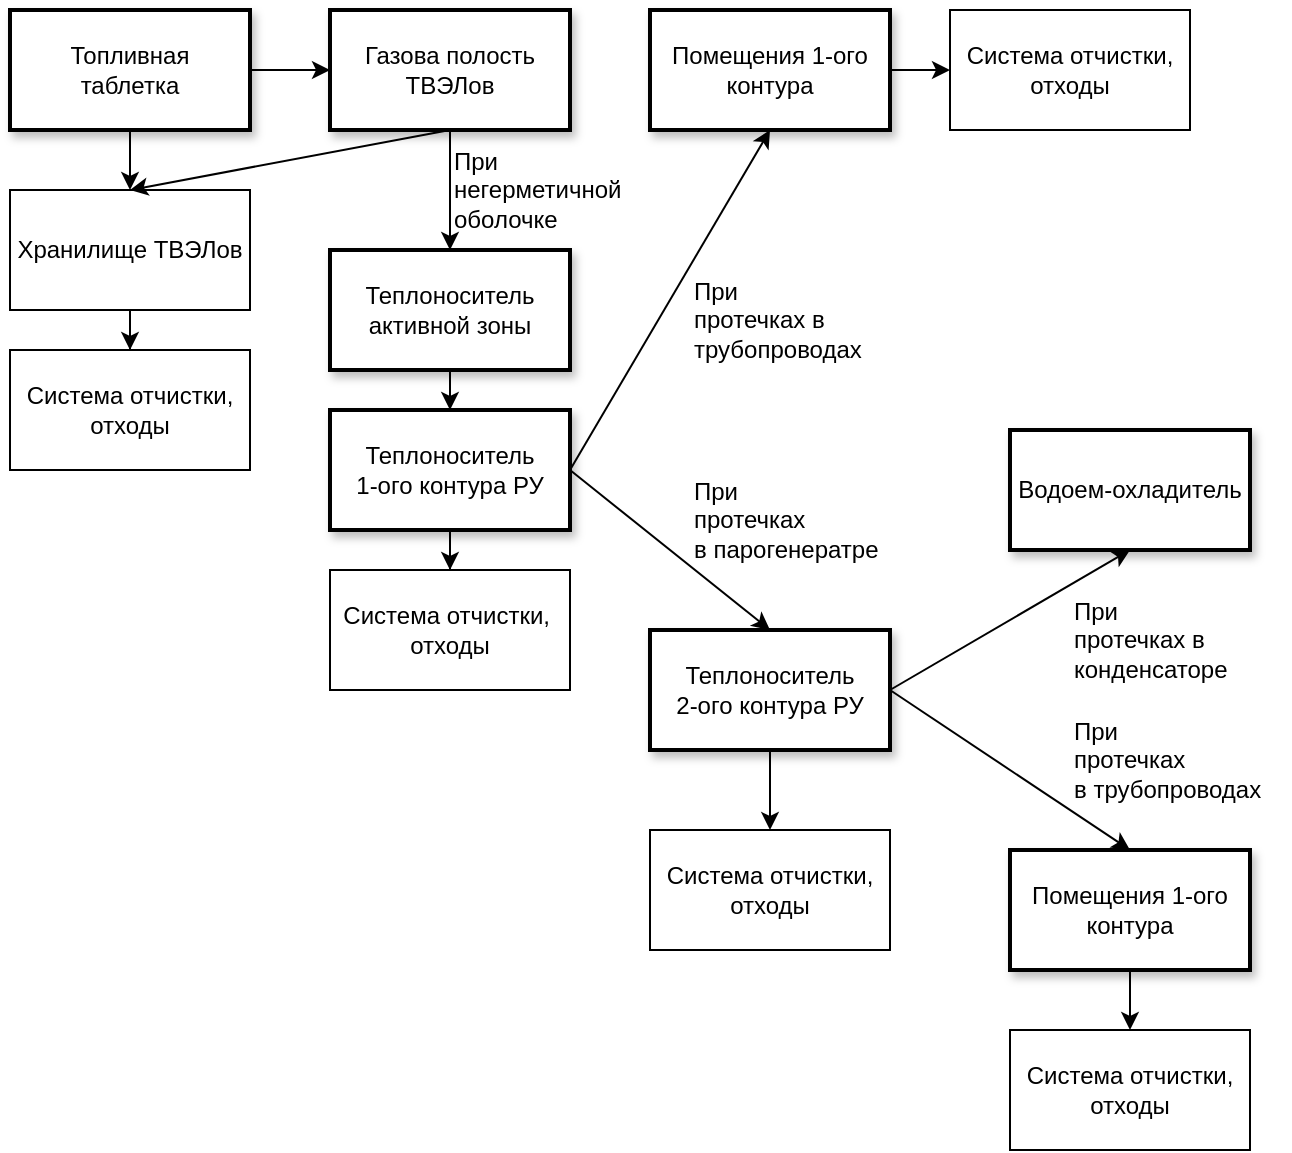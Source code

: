 <mxfile version="12.1.0" type="device" pages="1"><diagram id="dphPcDdeDGlnoH0JctVU" name="Page-1"><mxGraphModel dx="1092" dy="736" grid="1" gridSize="10" guides="1" tooltips="1" connect="1" arrows="1" fold="1" page="1" pageScale="1" pageWidth="827" pageHeight="1169" math="0" shadow="0"><root><mxCell id="0"/><mxCell id="1" parent="0"/><mxCell id="lMNTCsxSI8oTjgR_3kQ4-2" value="" style="edgeStyle=orthogonalEdgeStyle;rounded=0;orthogonalLoop=1;jettySize=auto;html=1;" edge="1" parent="1" source="Ruhdn-J0lngnXzC8ofze-1" target="lMNTCsxSI8oTjgR_3kQ4-1"><mxGeometry relative="1" as="geometry"/></mxCell><mxCell id="lMNTCsxSI8oTjgR_3kQ4-8" value="" style="edgeStyle=orthogonalEdgeStyle;rounded=0;orthogonalLoop=1;jettySize=auto;html=1;" edge="1" parent="1" source="Ruhdn-J0lngnXzC8ofze-1" target="lMNTCsxSI8oTjgR_3kQ4-7"><mxGeometry relative="1" as="geometry"/></mxCell><mxCell id="Ruhdn-J0lngnXzC8ofze-1" value="Топливная &lt;br&gt;таблетка" style="rounded=0;whiteSpace=wrap;html=1;glass=0;strokeWidth=2;shadow=1;" parent="1" vertex="1"><mxGeometry x="100" y="40" width="120" height="60" as="geometry"/></mxCell><mxCell id="lMNTCsxSI8oTjgR_3kQ4-11" value="" style="edgeStyle=orthogonalEdgeStyle;rounded=0;orthogonalLoop=1;jettySize=auto;html=1;" edge="1" parent="1" source="lMNTCsxSI8oTjgR_3kQ4-7" target="lMNTCsxSI8oTjgR_3kQ4-10"><mxGeometry relative="1" as="geometry"/></mxCell><mxCell id="lMNTCsxSI8oTjgR_3kQ4-7" value="Газова полость&lt;br&gt;ТВЭЛов" style="rounded=0;whiteSpace=wrap;html=1;strokeWidth=2;shadow=1;" vertex="1" parent="1"><mxGeometry x="260" y="40" width="120" height="60" as="geometry"/></mxCell><mxCell id="lMNTCsxSI8oTjgR_3kQ4-15" value="" style="edgeStyle=orthogonalEdgeStyle;rounded=0;orthogonalLoop=1;jettySize=auto;html=1;" edge="1" parent="1" source="lMNTCsxSI8oTjgR_3kQ4-10" target="lMNTCsxSI8oTjgR_3kQ4-14"><mxGeometry relative="1" as="geometry"/></mxCell><mxCell id="lMNTCsxSI8oTjgR_3kQ4-10" value="Теплоноситель активной зоны" style="rounded=0;whiteSpace=wrap;html=1;strokeWidth=2;shadow=1;" vertex="1" parent="1"><mxGeometry x="260" y="160" width="120" height="60" as="geometry"/></mxCell><mxCell id="lMNTCsxSI8oTjgR_3kQ4-18" value="" style="edgeStyle=orthogonalEdgeStyle;rounded=0;orthogonalLoop=1;jettySize=auto;html=1;" edge="1" parent="1" source="lMNTCsxSI8oTjgR_3kQ4-14" target="lMNTCsxSI8oTjgR_3kQ4-17"><mxGeometry relative="1" as="geometry"/></mxCell><mxCell id="lMNTCsxSI8oTjgR_3kQ4-14" value="Теплоноситель &lt;br&gt;1-ого контура РУ" style="rounded=0;whiteSpace=wrap;html=1;strokeWidth=2;shadow=1;" vertex="1" parent="1"><mxGeometry x="260" y="240" width="120" height="60" as="geometry"/></mxCell><mxCell id="lMNTCsxSI8oTjgR_3kQ4-17" value="Система отчистки,&amp;nbsp;&lt;br&gt;отходы" style="rounded=0;whiteSpace=wrap;html=1;" vertex="1" parent="1"><mxGeometry x="260" y="320" width="120" height="60" as="geometry"/></mxCell><mxCell id="lMNTCsxSI8oTjgR_3kQ4-4" value="" style="edgeStyle=orthogonalEdgeStyle;rounded=0;orthogonalLoop=1;jettySize=auto;html=1;" edge="1" parent="1" source="lMNTCsxSI8oTjgR_3kQ4-1" target="lMNTCsxSI8oTjgR_3kQ4-3"><mxGeometry relative="1" as="geometry"/></mxCell><mxCell id="lMNTCsxSI8oTjgR_3kQ4-1" value="Хранилище ТВЭЛов" style="rounded=0;whiteSpace=wrap;html=1;" vertex="1" parent="1"><mxGeometry x="100" y="130" width="120" height="60" as="geometry"/></mxCell><mxCell id="lMNTCsxSI8oTjgR_3kQ4-3" value="Система отчистки, отходы" style="rounded=0;whiteSpace=wrap;html=1;" vertex="1" parent="1"><mxGeometry x="100" y="210" width="120" height="60" as="geometry"/></mxCell><mxCell id="lMNTCsxSI8oTjgR_3kQ4-9" value="" style="endArrow=classic;html=1;entryX=0.5;entryY=0;entryDx=0;entryDy=0;exitX=0.5;exitY=1;exitDx=0;exitDy=0;" edge="1" parent="1" source="lMNTCsxSI8oTjgR_3kQ4-7" target="lMNTCsxSI8oTjgR_3kQ4-1"><mxGeometry width="50" height="50" relative="1" as="geometry"><mxPoint x="100" y="420" as="sourcePoint"/><mxPoint x="150" y="370" as="targetPoint"/></mxGeometry></mxCell><mxCell id="lMNTCsxSI8oTjgR_3kQ4-16" value="При &lt;br&gt;негерметичной &lt;br&gt;оболочке" style="text;html=1;resizable=0;autosize=1;align=left;verticalAlign=middle;points=[];fillColor=none;strokeColor=none;rounded=0;" vertex="1" parent="1"><mxGeometry x="320" y="105" width="100" height="50" as="geometry"/></mxCell><mxCell id="lMNTCsxSI8oTjgR_3kQ4-28" value="" style="edgeStyle=orthogonalEdgeStyle;rounded=0;orthogonalLoop=1;jettySize=auto;html=1;" edge="1" parent="1" source="lMNTCsxSI8oTjgR_3kQ4-19" target="lMNTCsxSI8oTjgR_3kQ4-27"><mxGeometry relative="1" as="geometry"/></mxCell><mxCell id="lMNTCsxSI8oTjgR_3kQ4-19" value="Помещения 1-ого контура" style="rounded=0;whiteSpace=wrap;html=1;strokeWidth=2;shadow=1;" vertex="1" parent="1"><mxGeometry x="420" y="40" width="120" height="60" as="geometry"/></mxCell><mxCell id="lMNTCsxSI8oTjgR_3kQ4-27" value="Система отчистки,&lt;br&gt;отходы" style="rounded=0;whiteSpace=wrap;html=1;" vertex="1" parent="1"><mxGeometry x="570" y="40" width="120" height="60" as="geometry"/></mxCell><mxCell id="lMNTCsxSI8oTjgR_3kQ4-20" value="" style="endArrow=classic;html=1;entryX=0.5;entryY=1;entryDx=0;entryDy=0;" edge="1" parent="1" target="lMNTCsxSI8oTjgR_3kQ4-19"><mxGeometry width="50" height="50" relative="1" as="geometry"><mxPoint x="380" y="270" as="sourcePoint"/><mxPoint x="430" y="220" as="targetPoint"/></mxGeometry></mxCell><mxCell id="lMNTCsxSI8oTjgR_3kQ4-21" value="При &lt;br&gt;протечках в &lt;br&gt;трубопроводах" style="text;html=1;resizable=0;autosize=1;align=left;verticalAlign=middle;points=[];fillColor=none;strokeColor=none;rounded=0;" vertex="1" parent="1"><mxGeometry x="440" y="170" width="100" height="50" as="geometry"/></mxCell><mxCell id="lMNTCsxSI8oTjgR_3kQ4-23" value="" style="endArrow=classic;html=1;entryX=0.5;entryY=0;entryDx=0;entryDy=0;exitX=1;exitY=0.5;exitDx=0;exitDy=0;" edge="1" parent="1" source="lMNTCsxSI8oTjgR_3kQ4-14" target="lMNTCsxSI8oTjgR_3kQ4-25"><mxGeometry width="50" height="50" relative="1" as="geometry"><mxPoint x="390" y="280" as="sourcePoint"/><mxPoint x="490" y="110" as="targetPoint"/></mxGeometry></mxCell><mxCell id="lMNTCsxSI8oTjgR_3kQ4-30" value="" style="edgeStyle=orthogonalEdgeStyle;rounded=0;orthogonalLoop=1;jettySize=auto;html=1;" edge="1" parent="1" source="lMNTCsxSI8oTjgR_3kQ4-25" target="lMNTCsxSI8oTjgR_3kQ4-29"><mxGeometry relative="1" as="geometry"/></mxCell><mxCell id="lMNTCsxSI8oTjgR_3kQ4-25" value="Теплоноситель&lt;br&gt;2-ого контура РУ" style="rounded=0;whiteSpace=wrap;html=1;strokeWidth=2;shadow=1;" vertex="1" parent="1"><mxGeometry x="420" y="350" width="120" height="60" as="geometry"/></mxCell><mxCell id="lMNTCsxSI8oTjgR_3kQ4-29" value="Система отчистки,&lt;br&gt;отходы" style="rounded=0;whiteSpace=wrap;html=1;" vertex="1" parent="1"><mxGeometry x="420" y="450" width="120" height="60" as="geometry"/></mxCell><mxCell id="lMNTCsxSI8oTjgR_3kQ4-26" value="При&lt;br&gt;протечках&lt;br&gt;в парогенератре" style="text;html=1;resizable=0;autosize=1;align=left;verticalAlign=middle;points=[];fillColor=none;strokeColor=none;rounded=0;" vertex="1" parent="1"><mxGeometry x="440" y="270" width="110" height="50" as="geometry"/></mxCell><mxCell id="lMNTCsxSI8oTjgR_3kQ4-31" value="Водоем-охладитель" style="rounded=0;whiteSpace=wrap;html=1;strokeWidth=2;shadow=1;" vertex="1" parent="1"><mxGeometry x="600" y="250" width="120" height="60" as="geometry"/></mxCell><mxCell id="lMNTCsxSI8oTjgR_3kQ4-32" value="" style="endArrow=classic;html=1;exitX=1;exitY=0.5;exitDx=0;exitDy=0;entryX=0.5;entryY=1;entryDx=0;entryDy=0;" edge="1" parent="1" source="lMNTCsxSI8oTjgR_3kQ4-25" target="lMNTCsxSI8oTjgR_3kQ4-31"><mxGeometry width="50" height="50" relative="1" as="geometry"><mxPoint x="100" y="580" as="sourcePoint"/><mxPoint x="150" y="530" as="targetPoint"/></mxGeometry></mxCell><mxCell id="lMNTCsxSI8oTjgR_3kQ4-33" value="При &lt;br&gt;протечках в &lt;br&gt;конденсаторе" style="text;html=1;resizable=0;autosize=1;align=left;verticalAlign=middle;points=[];fillColor=none;strokeColor=none;rounded=0;" vertex="1" parent="1"><mxGeometry x="630" y="330" width="90" height="50" as="geometry"/></mxCell><mxCell id="lMNTCsxSI8oTjgR_3kQ4-42" value="" style="edgeStyle=orthogonalEdgeStyle;rounded=0;orthogonalLoop=1;jettySize=auto;html=1;" edge="1" parent="1" source="lMNTCsxSI8oTjgR_3kQ4-36" target="lMNTCsxSI8oTjgR_3kQ4-41"><mxGeometry relative="1" as="geometry"/></mxCell><mxCell id="lMNTCsxSI8oTjgR_3kQ4-36" value="Помещения 1-ого контура" style="rounded=0;whiteSpace=wrap;html=1;strokeWidth=2;shadow=1;" vertex="1" parent="1"><mxGeometry x="600" y="460" width="120" height="60" as="geometry"/></mxCell><mxCell id="lMNTCsxSI8oTjgR_3kQ4-39" value="" style="endArrow=classic;html=1;entryX=0.5;entryY=0;entryDx=0;entryDy=0;" edge="1" parent="1" target="lMNTCsxSI8oTjgR_3kQ4-36"><mxGeometry width="50" height="50" relative="1" as="geometry"><mxPoint x="540" y="380" as="sourcePoint"/><mxPoint x="670" y="320" as="targetPoint"/></mxGeometry></mxCell><mxCell id="lMNTCsxSI8oTjgR_3kQ4-40" value="При&lt;br&gt;протечках&lt;br&gt;в трубопроводах" style="text;html=1;resizable=0;autosize=1;align=left;verticalAlign=middle;points=[];fillColor=none;strokeColor=none;rounded=0;" vertex="1" parent="1"><mxGeometry x="630" y="390" width="110" height="50" as="geometry"/></mxCell><mxCell id="lMNTCsxSI8oTjgR_3kQ4-41" value="Система отчистки,&lt;br&gt;отходы" style="rounded=0;whiteSpace=wrap;html=1;" vertex="1" parent="1"><mxGeometry x="600" y="550" width="120" height="60" as="geometry"/></mxCell></root></mxGraphModel></diagram></mxfile>